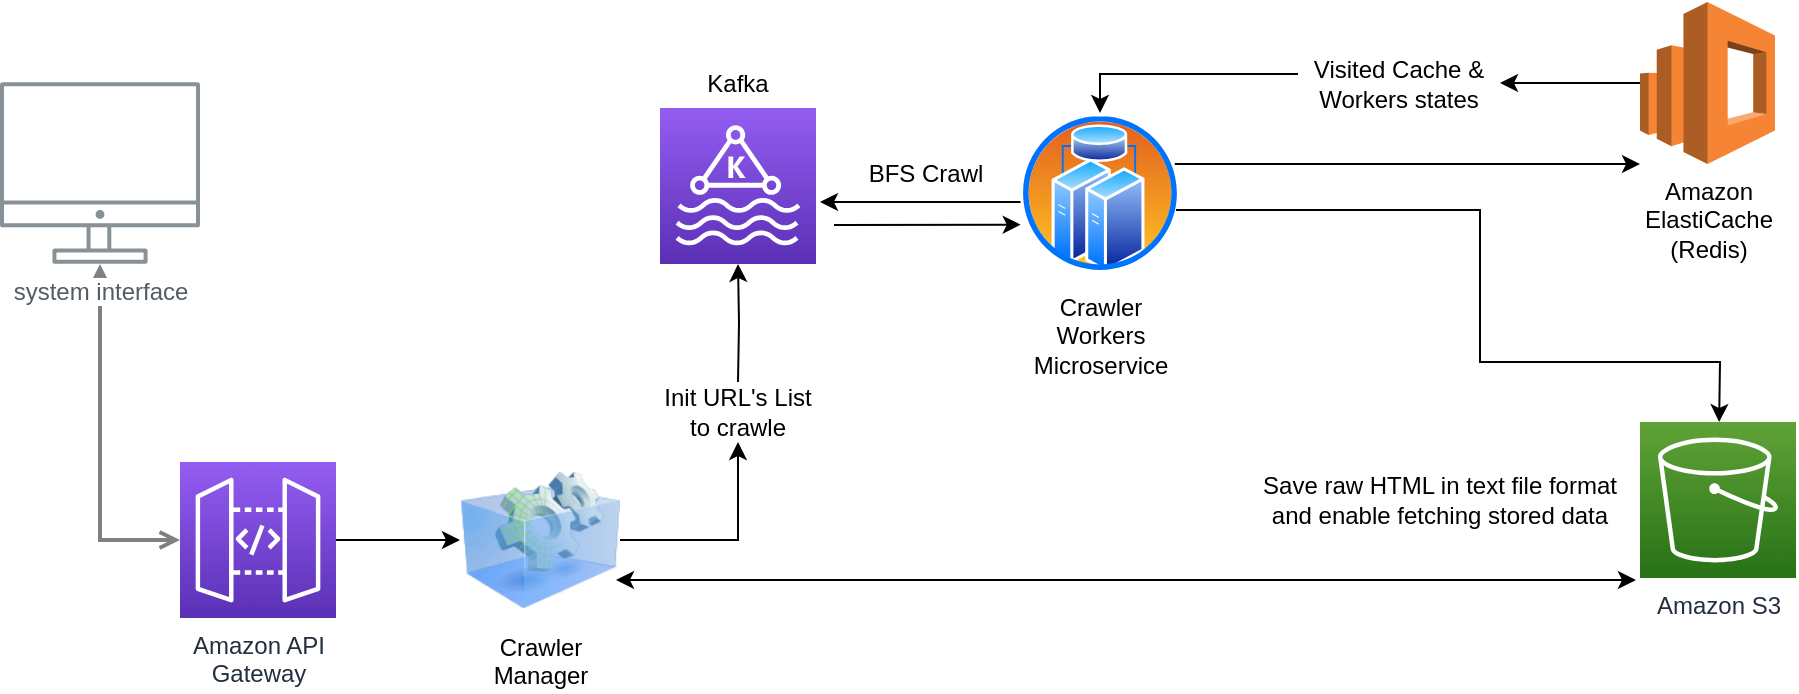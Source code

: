 <mxfile version="21.6.2" type="device">
  <diagram id="Ht1M8jgEwFfnCIfOTk4-" name="Page-1">
    <mxGraphModel dx="1808" dy="680" grid="1" gridSize="10" guides="1" tooltips="1" connect="1" arrows="1" fold="1" page="1" pageScale="1" pageWidth="1169" pageHeight="827" math="0" shadow="0">
      <root>
        <mxCell id="0" />
        <mxCell id="1" parent="0" />
        <mxCell id="UEzPUAAOIrF-is8g5C7q-127" style="edgeStyle=orthogonalEdgeStyle;rounded=0;orthogonalLoop=1;jettySize=auto;html=1;startArrow=open;startFill=0;endArrow=open;endFill=0;strokeWidth=2;strokeColor=#808080;" parent="1" source="UEzPUAAOIrF-is8g5C7q-114" target="UEzPUAAOIrF-is8g5C7q-109" edge="1">
          <mxGeometry relative="1" as="geometry">
            <Array as="points">
              <mxPoint x="110" y="180" />
              <mxPoint x="110" y="180" />
            </Array>
            <mxPoint x="380.285" y="121.5" as="sourcePoint" />
            <mxPoint x="230" y="148" as="targetPoint" />
          </mxGeometry>
        </mxCell>
        <mxCell id="UEzPUAAOIrF-is8g5C7q-109" value="system interface" style="outlineConnect=0;gradientColor=none;fontColor=#545B64;strokeColor=none;fillColor=#879196;dashed=0;verticalLabelPosition=bottom;verticalAlign=top;align=center;html=1;fontSize=12;fontStyle=0;aspect=fixed;shape=mxgraph.aws4.illustration_desktop;pointerEvents=1;labelBackgroundColor=#ffffff;" parent="1" vertex="1">
          <mxGeometry x="60" y="60" width="100" height="91" as="geometry" />
        </mxCell>
        <mxCell id="ILdBkcocvkYsyWNwg7cA-56" value="" style="edgeStyle=orthogonalEdgeStyle;rounded=0;orthogonalLoop=1;jettySize=auto;html=1;" edge="1" parent="1" source="UEzPUAAOIrF-is8g5C7q-114" target="ILdBkcocvkYsyWNwg7cA-19">
          <mxGeometry relative="1" as="geometry" />
        </mxCell>
        <mxCell id="UEzPUAAOIrF-is8g5C7q-114" value="Amazon API&lt;br&gt;Gateway&lt;br&gt;" style="outlineConnect=0;fontColor=#232F3E;gradientColor=#945DF2;gradientDirection=north;fillColor=#5A30B5;strokeColor=#ffffff;dashed=0;verticalLabelPosition=bottom;verticalAlign=top;align=center;html=1;fontSize=12;fontStyle=0;aspect=fixed;shape=mxgraph.aws4.resourceIcon;resIcon=mxgraph.aws4.api_gateway;labelBackgroundColor=#ffffff;" parent="1" vertex="1">
          <mxGeometry x="150" y="250" width="78" height="78" as="geometry" />
        </mxCell>
        <mxCell id="UEzPUAAOIrF-is8g5C7q-116" value="Amazon S3" style="outlineConnect=0;fontColor=#232F3E;gradientColor=#60A337;gradientDirection=north;fillColor=#277116;strokeColor=#ffffff;dashed=0;verticalLabelPosition=bottom;verticalAlign=top;align=center;html=1;fontSize=12;fontStyle=0;aspect=fixed;shape=mxgraph.aws4.resourceIcon;resIcon=mxgraph.aws4.s3;labelBackgroundColor=#ffffff;" parent="1" vertex="1">
          <mxGeometry x="880.0" y="230" width="78" height="78" as="geometry" />
        </mxCell>
        <mxCell id="ILdBkcocvkYsyWNwg7cA-35" value="" style="edgeStyle=orthogonalEdgeStyle;rounded=0;orthogonalLoop=1;jettySize=auto;html=1;" edge="1" parent="1" source="ILdBkcocvkYsyWNwg7cA-7" target="ILdBkcocvkYsyWNwg7cA-29">
          <mxGeometry relative="1" as="geometry" />
        </mxCell>
        <mxCell id="ILdBkcocvkYsyWNwg7cA-7" value="Amazon&lt;br&gt;ElastiCache&lt;br&gt;(Redis)" style="outlineConnect=0;dashed=0;verticalLabelPosition=bottom;verticalAlign=top;align=center;html=1;shape=mxgraph.aws3.elasticsearch_service;fillColor=#F58534;gradientColor=none;" vertex="1" parent="1">
          <mxGeometry x="880" y="20" width="67.5" height="81" as="geometry" />
        </mxCell>
        <mxCell id="ILdBkcocvkYsyWNwg7cA-18" value="" style="sketch=0;points=[[0,0,0],[0.25,0,0],[0.5,0,0],[0.75,0,0],[1,0,0],[0,1,0],[0.25,1,0],[0.5,1,0],[0.75,1,0],[1,1,0],[0,0.25,0],[0,0.5,0],[0,0.75,0],[1,0.25,0],[1,0.5,0],[1,0.75,0]];outlineConnect=0;fontColor=#232F3E;gradientColor=#945DF2;gradientDirection=north;fillColor=#5A30B5;strokeColor=#ffffff;dashed=0;verticalLabelPosition=bottom;verticalAlign=top;align=center;html=1;fontSize=12;fontStyle=0;aspect=fixed;shape=mxgraph.aws4.resourceIcon;resIcon=mxgraph.aws4.managed_streaming_for_kafka;" vertex="1" parent="1">
          <mxGeometry x="390" y="73" width="78" height="78" as="geometry" />
        </mxCell>
        <mxCell id="ILdBkcocvkYsyWNwg7cA-59" value="" style="edgeStyle=orthogonalEdgeStyle;rounded=0;orthogonalLoop=1;jettySize=auto;html=1;entryX=0.5;entryY=1;entryDx=0;entryDy=0;" edge="1" parent="1" source="ILdBkcocvkYsyWNwg7cA-19" target="ILdBkcocvkYsyWNwg7cA-23">
          <mxGeometry relative="1" as="geometry">
            <mxPoint x="450" y="289" as="targetPoint" />
          </mxGeometry>
        </mxCell>
        <mxCell id="ILdBkcocvkYsyWNwg7cA-19" value="Crawler&lt;br&gt;Manager" style="image;html=1;image=img/lib/clip_art/computers/Virtual_Application_128x128.png" vertex="1" parent="1">
          <mxGeometry x="290" y="249" width="80" height="80" as="geometry" />
        </mxCell>
        <mxCell id="ILdBkcocvkYsyWNwg7cA-57" value="" style="edgeStyle=orthogonalEdgeStyle;rounded=0;orthogonalLoop=1;jettySize=auto;html=1;" edge="1" parent="1" target="ILdBkcocvkYsyWNwg7cA-18">
          <mxGeometry relative="1" as="geometry">
            <mxPoint x="429" y="210" as="sourcePoint" />
          </mxGeometry>
        </mxCell>
        <mxCell id="ILdBkcocvkYsyWNwg7cA-23" value="Init URL&#39;s List to crawle" style="text;html=1;strokeColor=none;fillColor=none;align=center;verticalAlign=middle;whiteSpace=wrap;rounded=0;" vertex="1" parent="1">
          <mxGeometry x="389" y="210" width="80" height="30" as="geometry" />
        </mxCell>
        <mxCell id="ILdBkcocvkYsyWNwg7cA-26" value="" style="endArrow=classic;startArrow=classic;html=1;rounded=0;entryX=0;entryY=0.5;entryDx=0;entryDy=0;" edge="1" parent="1">
          <mxGeometry width="50" height="50" relative="1" as="geometry">
            <mxPoint x="470" y="120" as="sourcePoint" />
            <mxPoint x="585" y="120" as="targetPoint" />
          </mxGeometry>
        </mxCell>
        <mxCell id="ILdBkcocvkYsyWNwg7cA-27" value="BFS Crawl" style="text;html=1;strokeColor=none;fillColor=none;align=center;verticalAlign=middle;whiteSpace=wrap;rounded=0;" vertex="1" parent="1">
          <mxGeometry x="463" y="90.5" width="120" height="30" as="geometry" />
        </mxCell>
        <mxCell id="ILdBkcocvkYsyWNwg7cA-63" value="" style="edgeStyle=orthogonalEdgeStyle;rounded=0;orthogonalLoop=1;jettySize=auto;html=1;entryX=0.5;entryY=0;entryDx=0;entryDy=0;" edge="1" parent="1" source="ILdBkcocvkYsyWNwg7cA-29" target="ILdBkcocvkYsyWNwg7cA-47">
          <mxGeometry relative="1" as="geometry">
            <mxPoint x="618.5" y="60.5" as="targetPoint" />
            <Array as="points">
              <mxPoint x="610" y="56" />
            </Array>
          </mxGeometry>
        </mxCell>
        <mxCell id="ILdBkcocvkYsyWNwg7cA-29" value="Visited Cache &amp;amp; Workers states" style="text;html=1;strokeColor=none;fillColor=none;align=center;verticalAlign=middle;whiteSpace=wrap;rounded=0;" vertex="1" parent="1">
          <mxGeometry x="709" y="45.5" width="101" height="30" as="geometry" />
        </mxCell>
        <mxCell id="ILdBkcocvkYsyWNwg7cA-49" value="" style="edgeStyle=orthogonalEdgeStyle;rounded=0;orthogonalLoop=1;jettySize=auto;html=1;" edge="1" parent="1" source="ILdBkcocvkYsyWNwg7cA-47" target="ILdBkcocvkYsyWNwg7cA-7">
          <mxGeometry relative="1" as="geometry">
            <mxPoint x="914" y="100" as="targetPoint" />
            <Array as="points">
              <mxPoint x="625" y="100" />
            </Array>
          </mxGeometry>
        </mxCell>
        <mxCell id="ILdBkcocvkYsyWNwg7cA-47" value="Crawler&lt;br&gt;Workers&lt;br&gt;Microservice" style="image;aspect=fixed;perimeter=ellipsePerimeter;html=1;align=center;shadow=0;dashed=0;spacingTop=3;image=img/lib/active_directory/cluster_server.svg;" vertex="1" parent="1">
          <mxGeometry x="570" y="75.5" width="80" height="80" as="geometry" />
        </mxCell>
        <mxCell id="ILdBkcocvkYsyWNwg7cA-54" value="" style="endArrow=classic;startArrow=none;html=1;rounded=0;exitX=0.975;exitY=0.606;exitDx=0;exitDy=0;exitPerimeter=0;startFill=0;" edge="1" parent="1" source="ILdBkcocvkYsyWNwg7cA-47" target="UEzPUAAOIrF-is8g5C7q-116">
          <mxGeometry width="50" height="50" relative="1" as="geometry">
            <mxPoint x="540" y="270" as="sourcePoint" />
            <mxPoint x="1019" y="280" as="targetPoint" />
            <Array as="points">
              <mxPoint x="800" y="124" />
              <mxPoint x="800" y="200" />
              <mxPoint x="920" y="200" />
            </Array>
          </mxGeometry>
        </mxCell>
        <mxCell id="ILdBkcocvkYsyWNwg7cA-55" value="Kafka" style="text;html=1;strokeColor=none;fillColor=none;align=center;verticalAlign=middle;whiteSpace=wrap;rounded=0;" vertex="1" parent="1">
          <mxGeometry x="399" y="45.5" width="60" height="30" as="geometry" />
        </mxCell>
        <mxCell id="ILdBkcocvkYsyWNwg7cA-66" value="" style="endArrow=classic;html=1;rounded=0;entryX=-0.108;entryY=0.698;entryDx=0;entryDy=0;exitX=1;exitY=0.75;exitDx=0;exitDy=0;exitPerimeter=0;entryPerimeter=0;" edge="1" parent="1">
          <mxGeometry width="50" height="50" relative="1" as="geometry">
            <mxPoint x="477" y="131.5" as="sourcePoint" />
            <mxPoint x="570.36" y="131.34" as="targetPoint" />
          </mxGeometry>
        </mxCell>
        <mxCell id="ILdBkcocvkYsyWNwg7cA-67" value="Save raw HTML in text file format&lt;br&gt;and enable fetching stored data" style="text;html=1;strokeColor=none;fillColor=none;align=center;verticalAlign=middle;whiteSpace=wrap;rounded=0;" vertex="1" parent="1">
          <mxGeometry x="650" y="254" width="260" height="30" as="geometry" />
        </mxCell>
        <mxCell id="ILdBkcocvkYsyWNwg7cA-68" value="" style="endArrow=classic;startArrow=classic;html=1;rounded=0;exitX=1;exitY=0.75;exitDx=0;exitDy=0;" edge="1" parent="1">
          <mxGeometry width="50" height="50" relative="1" as="geometry">
            <mxPoint x="368" y="309" as="sourcePoint" />
            <mxPoint x="878" y="309" as="targetPoint" />
          </mxGeometry>
        </mxCell>
      </root>
    </mxGraphModel>
  </diagram>
</mxfile>
